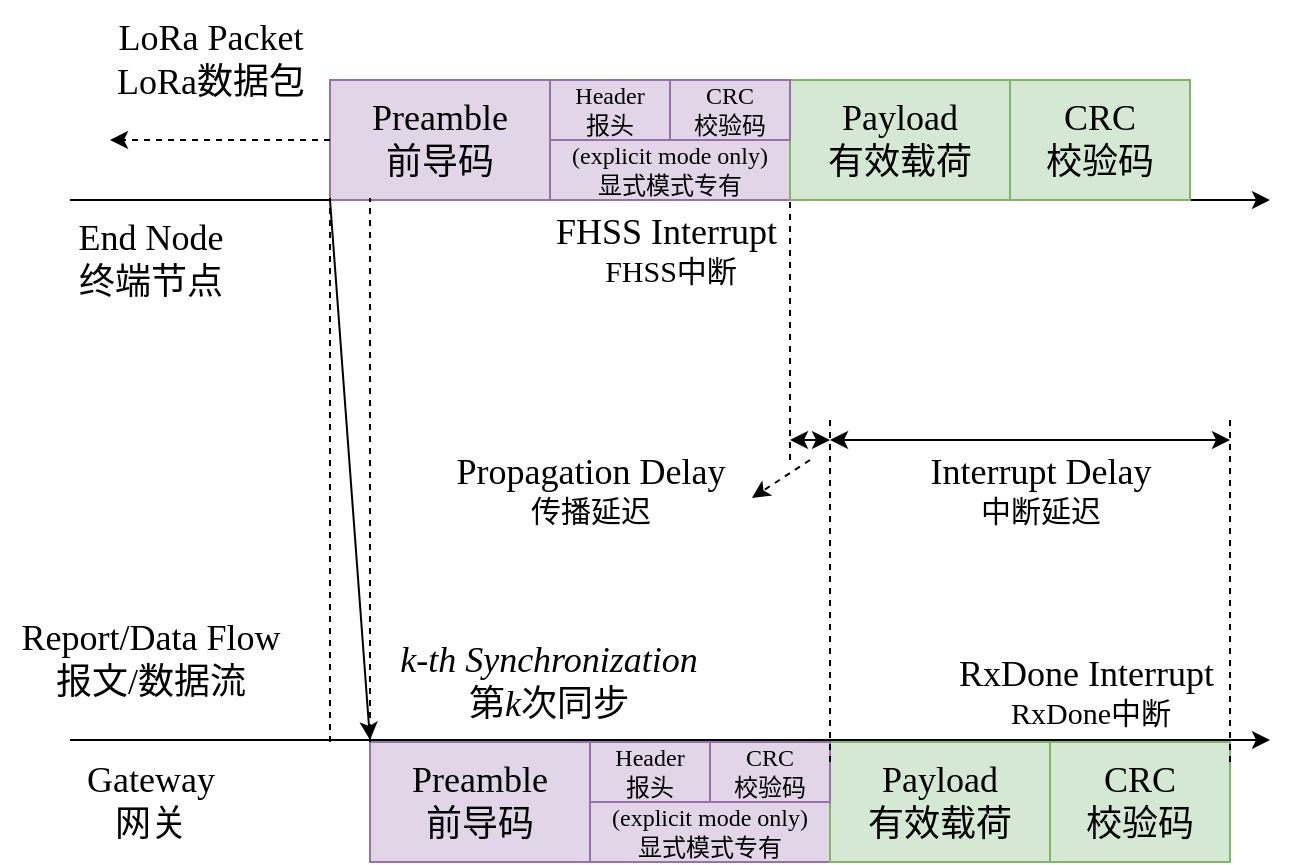 <mxfile version="27.0.6">
  <diagram name="第 1 页" id="2s2vwSZ5SeNWtrlC65HS">
    <mxGraphModel dx="714" dy="517" grid="1" gridSize="10" guides="1" tooltips="1" connect="1" arrows="1" fold="1" page="1" pageScale="1" pageWidth="827" pageHeight="1169" math="0" shadow="0">
      <root>
        <mxCell id="0" />
        <mxCell id="1" parent="0" />
        <mxCell id="1lLCC3v5Xl0IjGMe_asa-1" value="" style="endArrow=classic;html=1;rounded=0;" edge="1" parent="1">
          <mxGeometry width="50" height="50" relative="1" as="geometry">
            <mxPoint x="90" y="120" as="sourcePoint" />
            <mxPoint x="690" y="120" as="targetPoint" />
          </mxGeometry>
        </mxCell>
        <mxCell id="1lLCC3v5Xl0IjGMe_asa-2" value="" style="endArrow=classic;html=1;rounded=0;" edge="1" parent="1">
          <mxGeometry width="50" height="50" relative="1" as="geometry">
            <mxPoint x="90" y="390" as="sourcePoint" />
            <mxPoint x="690" y="390" as="targetPoint" />
          </mxGeometry>
        </mxCell>
        <mxCell id="1lLCC3v5Xl0IjGMe_asa-3" value="&lt;font style=&quot;font-size: 18px;&quot; face=&quot;Times New Roman&quot;&gt;Preamble&lt;/font&gt;&lt;div&gt;&lt;font style=&quot;font-size: 18px;&quot; face=&quot;Times New Roman&quot;&gt;前导码&lt;/font&gt;&lt;/div&gt;" style="rounded=0;whiteSpace=wrap;html=1;fillColor=#e1d5e7;strokeColor=#9673a6;" vertex="1" parent="1">
          <mxGeometry x="220" y="60" width="110" height="60" as="geometry" />
        </mxCell>
        <mxCell id="1lLCC3v5Xl0IjGMe_asa-4" value="&lt;font face=&quot;Times New Roman&quot;&gt;(explicit mode only)&lt;/font&gt;&lt;div&gt;&lt;font face=&quot;Times New Roman&quot;&gt;显式模式专有&lt;/font&gt;&lt;/div&gt;" style="rounded=0;whiteSpace=wrap;html=1;fillColor=#e1d5e7;strokeColor=#9673a6;" vertex="1" parent="1">
          <mxGeometry x="330" y="90" width="120" height="30" as="geometry" />
        </mxCell>
        <mxCell id="1lLCC3v5Xl0IjGMe_asa-5" value="&lt;font style=&quot;font-size: 18px;&quot; face=&quot;Times New Roman&quot;&gt;Payload&lt;/font&gt;&lt;div&gt;&lt;font style=&quot;font-size: 18px;&quot; face=&quot;Times New Roman&quot;&gt;有效载荷&lt;/font&gt;&lt;/div&gt;" style="rounded=0;whiteSpace=wrap;html=1;fillColor=#d5e8d4;strokeColor=#82b366;" vertex="1" parent="1">
          <mxGeometry x="450" y="60" width="110" height="60" as="geometry" />
        </mxCell>
        <mxCell id="1lLCC3v5Xl0IjGMe_asa-6" value="&lt;font style=&quot;font-size: 18px;&quot; face=&quot;Times New Roman&quot;&gt;CRC&lt;/font&gt;&lt;div&gt;&lt;font style=&quot;font-size: 18px;&quot; face=&quot;Times New Roman&quot;&gt;校验码&lt;/font&gt;&lt;/div&gt;" style="rounded=0;whiteSpace=wrap;html=1;fillColor=#d5e8d4;strokeColor=#82b366;" vertex="1" parent="1">
          <mxGeometry x="560" y="60" width="90" height="60" as="geometry" />
        </mxCell>
        <mxCell id="1lLCC3v5Xl0IjGMe_asa-7" value="&lt;font face=&quot;Times New Roman&quot;&gt;Header&lt;/font&gt;&lt;div&gt;&lt;font face=&quot;Times New Roman&quot;&gt;报头&lt;/font&gt;&lt;/div&gt;" style="rounded=0;whiteSpace=wrap;html=1;fillColor=#e1d5e7;strokeColor=#9673a6;" vertex="1" parent="1">
          <mxGeometry x="330" y="60" width="60" height="30" as="geometry" />
        </mxCell>
        <mxCell id="1lLCC3v5Xl0IjGMe_asa-8" value="&lt;font face=&quot;Times New Roman&quot;&gt;CRC&lt;/font&gt;&lt;div&gt;&lt;font face=&quot;Times New Roman&quot;&gt;校验码&lt;/font&gt;&lt;/div&gt;" style="rounded=0;whiteSpace=wrap;html=1;fillColor=#e1d5e7;strokeColor=#9673a6;" vertex="1" parent="1">
          <mxGeometry x="390" y="60" width="60" height="30" as="geometry" />
        </mxCell>
        <mxCell id="1lLCC3v5Xl0IjGMe_asa-10" value="&lt;font style=&quot;font-size: 18px;&quot; face=&quot;Times New Roman&quot;&gt;Preamble&lt;/font&gt;&lt;div&gt;&lt;font style=&quot;font-size: 18px;&quot; face=&quot;Times New Roman&quot;&gt;前导码&lt;/font&gt;&lt;/div&gt;" style="rounded=0;whiteSpace=wrap;html=1;fillColor=#e1d5e7;strokeColor=#9673a6;" vertex="1" parent="1">
          <mxGeometry x="240" y="391" width="110" height="60" as="geometry" />
        </mxCell>
        <mxCell id="1lLCC3v5Xl0IjGMe_asa-11" value="&lt;font face=&quot;Times New Roman&quot;&gt;(explicit mode only)&lt;/font&gt;&lt;div&gt;&lt;font face=&quot;Times New Roman&quot;&gt;显式模式专有&lt;/font&gt;&lt;/div&gt;" style="rounded=0;whiteSpace=wrap;html=1;fillColor=#e1d5e7;strokeColor=#9673a6;" vertex="1" parent="1">
          <mxGeometry x="350" y="421" width="120" height="30" as="geometry" />
        </mxCell>
        <mxCell id="1lLCC3v5Xl0IjGMe_asa-12" value="&lt;font style=&quot;font-size: 18px;&quot; face=&quot;Times New Roman&quot;&gt;Payload&lt;/font&gt;&lt;div&gt;&lt;font style=&quot;font-size: 18px;&quot; face=&quot;Times New Roman&quot;&gt;有效载荷&lt;/font&gt;&lt;/div&gt;" style="rounded=0;whiteSpace=wrap;html=1;fillColor=#d5e8d4;strokeColor=#82b366;" vertex="1" parent="1">
          <mxGeometry x="470" y="391" width="110" height="60" as="geometry" />
        </mxCell>
        <mxCell id="1lLCC3v5Xl0IjGMe_asa-13" value="&lt;font style=&quot;caret-color: rgb(0, 0, 0); color: rgb(0, 0, 0); font-style: normal; font-variant-caps: normal; font-weight: 400; letter-spacing: normal; orphans: auto; text-align: center; text-indent: 0px; text-transform: none; white-space: normal; widows: auto; word-spacing: 0px; -webkit-text-stroke-width: 0px; text-decoration: none; font-size: 18px;&quot; face=&quot;Times New Roman&quot;&gt;CRC&lt;/font&gt;&lt;div style=&quot;caret-color: rgb(0, 0, 0); color: rgb(0, 0, 0); font-family: Helvetica; font-size: 12px; font-style: normal; font-variant-caps: normal; font-weight: 400; letter-spacing: normal; orphans: auto; text-align: center; text-indent: 0px; text-transform: none; white-space: normal; widows: auto; word-spacing: 0px; -webkit-text-stroke-width: 0px; text-decoration: none;&quot;&gt;&lt;font style=&quot;font-size: 18px;&quot; face=&quot;Times New Roman&quot;&gt;校验码&lt;/font&gt;&lt;/div&gt;" style="rounded=0;whiteSpace=wrap;html=1;fillColor=#d5e8d4;strokeColor=#82b366;" vertex="1" parent="1">
          <mxGeometry x="580" y="391" width="90" height="60" as="geometry" />
        </mxCell>
        <mxCell id="1lLCC3v5Xl0IjGMe_asa-14" value="&lt;font style=&quot;caret-color: rgb(0, 0, 0); color: rgb(0, 0, 0); font-style: normal; font-variant-caps: normal; font-weight: 400; letter-spacing: normal; text-align: center; text-indent: 0px; text-transform: none; white-space: normal; word-spacing: 0px; -webkit-text-stroke-width: 0px; text-decoration: none;&quot; face=&quot;Times New Roman&quot;&gt;Header&lt;/font&gt;&lt;div style=&quot;caret-color: rgb(0, 0, 0); color: rgb(0, 0, 0); font-family: Helvetica; font-style: normal; font-variant-caps: normal; font-weight: 400; letter-spacing: normal; text-align: center; text-indent: 0px; text-transform: none; white-space: normal; word-spacing: 0px; -webkit-text-stroke-width: 0px; text-decoration: none;&quot;&gt;&lt;font face=&quot;Times New Roman&quot;&gt;报头&lt;/font&gt;&lt;/div&gt;" style="rounded=0;whiteSpace=wrap;html=1;fillColor=#e1d5e7;strokeColor=#9673a6;" vertex="1" parent="1">
          <mxGeometry x="350" y="391" width="60" height="30" as="geometry" />
        </mxCell>
        <mxCell id="1lLCC3v5Xl0IjGMe_asa-15" value="&lt;font face=&quot;Times New Roman&quot;&gt;CRC&lt;/font&gt;&lt;div&gt;&lt;font face=&quot;Times New Roman&quot;&gt;校验码&lt;/font&gt;&lt;/div&gt;" style="rounded=0;whiteSpace=wrap;html=1;fillColor=#e1d5e7;strokeColor=#9673a6;" vertex="1" parent="1">
          <mxGeometry x="410" y="391" width="60" height="30" as="geometry" />
        </mxCell>
        <mxCell id="1lLCC3v5Xl0IjGMe_asa-16" value="&lt;font style=&quot;font-size: 18px;&quot; face=&quot;Times New Roman&quot;&gt;End Node&lt;/font&gt;&lt;div&gt;&lt;font style=&quot;font-size: 18px;&quot; face=&quot;Times New Roman&quot;&gt;终端节点&lt;/font&gt;&lt;/div&gt;" style="text;html=1;align=center;verticalAlign=middle;resizable=0;points=[];autosize=1;strokeColor=none;fillColor=none;" vertex="1" parent="1">
          <mxGeometry x="80" y="120" width="100" height="60" as="geometry" />
        </mxCell>
        <mxCell id="1lLCC3v5Xl0IjGMe_asa-17" value="&lt;font size=&quot;4&quot; face=&quot;Times New Roman&quot;&gt;Gateway&lt;/font&gt;&lt;div&gt;&lt;font size=&quot;4&quot; face=&quot;Times New Roman&quot;&gt;网关&lt;/font&gt;&lt;/div&gt;" style="text;html=1;align=center;verticalAlign=middle;resizable=0;points=[];autosize=1;strokeColor=none;fillColor=none;" vertex="1" parent="1">
          <mxGeometry x="85" y="391" width="90" height="60" as="geometry" />
        </mxCell>
        <mxCell id="1lLCC3v5Xl0IjGMe_asa-20" value="" style="endArrow=classic;html=1;rounded=0;exitX=0;exitY=0.5;exitDx=0;exitDy=0;dashed=1;" edge="1" parent="1" source="1lLCC3v5Xl0IjGMe_asa-3">
          <mxGeometry width="50" height="50" relative="1" as="geometry">
            <mxPoint x="180" y="100" as="sourcePoint" />
            <mxPoint x="110" y="90" as="targetPoint" />
          </mxGeometry>
        </mxCell>
        <mxCell id="1lLCC3v5Xl0IjGMe_asa-22" value="&lt;font size=&quot;4&quot; face=&quot;Times New Roman&quot;&gt;LoRa Packet&lt;/font&gt;&lt;div&gt;&lt;font size=&quot;4&quot; face=&quot;Times New Roman&quot;&gt;LoRa数据包&lt;/font&gt;&lt;/div&gt;" style="text;html=1;align=center;verticalAlign=middle;resizable=0;points=[];autosize=1;strokeColor=none;fillColor=none;" vertex="1" parent="1">
          <mxGeometry x="100" y="20" width="120" height="60" as="geometry" />
        </mxCell>
        <mxCell id="1lLCC3v5Xl0IjGMe_asa-23" value="&lt;font size=&quot;4&quot; face=&quot;Times New Roman&quot;&gt;Report/Data Flow&lt;/font&gt;&lt;div&gt;&lt;font size=&quot;4&quot; face=&quot;Times New Roman&quot;&gt;报文/数据流&lt;/font&gt;&lt;/div&gt;" style="text;html=1;align=center;verticalAlign=middle;resizable=0;points=[];autosize=1;strokeColor=none;fillColor=none;" vertex="1" parent="1">
          <mxGeometry x="55" y="320" width="150" height="60" as="geometry" />
        </mxCell>
        <mxCell id="1lLCC3v5Xl0IjGMe_asa-24" value="" style="endArrow=none;dashed=1;html=1;rounded=0;entryX=0.182;entryY=0.983;entryDx=0;entryDy=0;entryPerimeter=0;" edge="1" parent="1" target="1lLCC3v5Xl0IjGMe_asa-3">
          <mxGeometry width="50" height="50" relative="1" as="geometry">
            <mxPoint x="240" y="391" as="sourcePoint" />
            <mxPoint x="290" y="341" as="targetPoint" />
          </mxGeometry>
        </mxCell>
        <mxCell id="1lLCC3v5Xl0IjGMe_asa-25" value="" style="endArrow=none;dashed=1;html=1;rounded=0;entryX=0.182;entryY=0.983;entryDx=0;entryDy=0;entryPerimeter=0;" edge="1" parent="1">
          <mxGeometry width="50" height="50" relative="1" as="geometry">
            <mxPoint x="220" y="391" as="sourcePoint" />
            <mxPoint x="220" y="119" as="targetPoint" />
          </mxGeometry>
        </mxCell>
        <mxCell id="1lLCC3v5Xl0IjGMe_asa-26" value="" style="endArrow=classic;html=1;rounded=0;" edge="1" parent="1">
          <mxGeometry width="50" height="50" relative="1" as="geometry">
            <mxPoint x="220" y="120" as="sourcePoint" />
            <mxPoint x="240" y="390" as="targetPoint" />
          </mxGeometry>
        </mxCell>
        <mxCell id="1lLCC3v5Xl0IjGMe_asa-27" value="&lt;font size=&quot;4&quot; face=&quot;Times New Roman&quot;&gt;&lt;i&gt;k-th Synchronization&lt;/i&gt;&lt;/font&gt;&lt;div&gt;&lt;font size=&quot;4&quot; face=&quot;Times New Roman&quot;&gt;第&lt;i&gt;k&lt;/i&gt;次同步&lt;/font&gt;&lt;/div&gt;" style="text;html=1;align=center;verticalAlign=middle;resizable=0;points=[];autosize=1;strokeColor=none;fillColor=none;" vertex="1" parent="1">
          <mxGeometry x="244" y="331" width="170" height="60" as="geometry" />
        </mxCell>
        <mxCell id="1lLCC3v5Xl0IjGMe_asa-28" value="&lt;font size=&quot;4&quot; face=&quot;Times New Roman&quot;&gt;Propagation Delay &lt;/font&gt;&lt;div&gt;&lt;font face=&quot;Times New Roman&quot;&gt;&lt;span style=&quot;font-size: 15.0px;&quot;&gt;传播延迟&lt;/span&gt;&lt;/font&gt;&lt;/div&gt;" style="text;html=1;align=center;verticalAlign=middle;resizable=0;points=[];autosize=1;strokeColor=none;fillColor=none;" vertex="1" parent="1">
          <mxGeometry x="270" y="240" width="160" height="50" as="geometry" />
        </mxCell>
        <mxCell id="1lLCC3v5Xl0IjGMe_asa-29" value="&lt;font size=&quot;4&quot; face=&quot;Times New Roman&quot;&gt;Interrupt Delay &lt;/font&gt;&lt;div&gt;&lt;font face=&quot;Times New Roman&quot;&gt;&lt;span style=&quot;font-size: 15.0px;&quot;&gt;中断延迟&lt;/span&gt;&lt;/font&gt;&lt;/div&gt;" style="text;html=1;align=center;verticalAlign=middle;resizable=0;points=[];autosize=1;strokeColor=none;fillColor=none;" vertex="1" parent="1">
          <mxGeometry x="510" y="240" width="130" height="50" as="geometry" />
        </mxCell>
        <mxCell id="1lLCC3v5Xl0IjGMe_asa-30" value="&lt;font size=&quot;4&quot; face=&quot;Times New Roman&quot;&gt;RxDone Interrupt&amp;nbsp;&lt;/font&gt;&lt;div&gt;&lt;font face=&quot;Times New Roman&quot;&gt;&lt;span style=&quot;font-size: 15.0px;&quot;&gt;RxDone中断&lt;/span&gt;&lt;/font&gt;&lt;/div&gt;" style="text;html=1;align=center;verticalAlign=middle;resizable=0;points=[];autosize=1;strokeColor=none;fillColor=none;" vertex="1" parent="1">
          <mxGeometry x="520" y="341" width="160" height="50" as="geometry" />
        </mxCell>
        <mxCell id="1lLCC3v5Xl0IjGMe_asa-31" value="&lt;font size=&quot;4&quot; face=&quot;Times New Roman&quot;&gt;FHSS Interrupt&amp;nbsp;&lt;/font&gt;&lt;div&gt;&lt;font face=&quot;Times New Roman&quot;&gt;&lt;span style=&quot;font-size: 15.0px;&quot;&gt;FHSS中断&lt;/span&gt;&lt;/font&gt;&lt;/div&gt;" style="text;html=1;align=center;verticalAlign=middle;resizable=0;points=[];autosize=1;strokeColor=none;fillColor=none;" vertex="1" parent="1">
          <mxGeometry x="320" y="120" width="140" height="50" as="geometry" />
        </mxCell>
        <mxCell id="1lLCC3v5Xl0IjGMe_asa-33" value="" style="endArrow=none;dashed=1;html=1;rounded=0;" edge="1" parent="1">
          <mxGeometry width="50" height="50" relative="1" as="geometry">
            <mxPoint x="470" y="401" as="sourcePoint" />
            <mxPoint x="470" y="230" as="targetPoint" />
          </mxGeometry>
        </mxCell>
        <mxCell id="1lLCC3v5Xl0IjGMe_asa-34" value="" style="endArrow=none;dashed=1;html=1;rounded=0;" edge="1" parent="1">
          <mxGeometry width="50" height="50" relative="1" as="geometry">
            <mxPoint x="670" y="401" as="sourcePoint" />
            <mxPoint x="670" y="230" as="targetPoint" />
          </mxGeometry>
        </mxCell>
        <mxCell id="1lLCC3v5Xl0IjGMe_asa-35" value="" style="endArrow=none;dashed=1;html=1;rounded=0;" edge="1" parent="1">
          <mxGeometry width="50" height="50" relative="1" as="geometry">
            <mxPoint x="450" y="250" as="sourcePoint" />
            <mxPoint x="450" y="120" as="targetPoint" />
          </mxGeometry>
        </mxCell>
        <mxCell id="1lLCC3v5Xl0IjGMe_asa-36" value="" style="endArrow=classic;startArrow=classic;html=1;rounded=0;" edge="1" parent="1">
          <mxGeometry width="50" height="50" relative="1" as="geometry">
            <mxPoint x="450" y="240" as="sourcePoint" />
            <mxPoint x="470" y="240" as="targetPoint" />
            <Array as="points">
              <mxPoint x="460" y="240" />
            </Array>
          </mxGeometry>
        </mxCell>
        <mxCell id="1lLCC3v5Xl0IjGMe_asa-37" value="" style="endArrow=classic;startArrow=classic;html=1;rounded=0;" edge="1" parent="1">
          <mxGeometry width="50" height="50" relative="1" as="geometry">
            <mxPoint x="470" y="240" as="sourcePoint" />
            <mxPoint x="670" y="240" as="targetPoint" />
            <Array as="points">
              <mxPoint x="570" y="240" />
            </Array>
          </mxGeometry>
        </mxCell>
        <mxCell id="1lLCC3v5Xl0IjGMe_asa-39" value="" style="endArrow=classic;html=1;rounded=0;entryX=1.006;entryY=0.58;entryDx=0;entryDy=0;entryPerimeter=0;dashed=1;" edge="1" parent="1" target="1lLCC3v5Xl0IjGMe_asa-28">
          <mxGeometry width="50" height="50" relative="1" as="geometry">
            <mxPoint x="460" y="250" as="sourcePoint" />
            <mxPoint x="445" y="270" as="targetPoint" />
          </mxGeometry>
        </mxCell>
      </root>
    </mxGraphModel>
  </diagram>
</mxfile>

